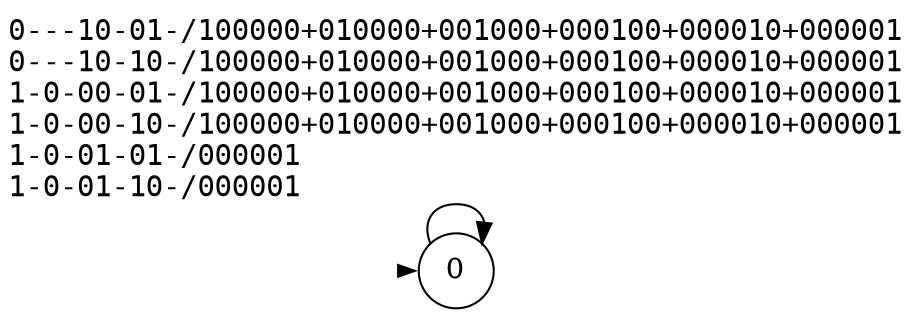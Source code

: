 digraph""{graph[rankdir=LR,ranksep=0.8,nodesep=0.2];node[shape=circle];edge[fontname=mono];init[shape=point,style=invis];0[label="0"];init->0[penwidth=0,tooltip="initialstate"];0->0[label="0---10-01-/100000+010000+001000+000100+000010+000001\l0---10-10-/100000+010000+001000+000100+000010+000001\l1-0-00-01-/100000+010000+001000+000100+000010+000001\l1-0-00-10-/100000+010000+001000+000100+000010+000001\l1-0-01-01-/000001\l1-0-01-10-/000001\l",labeltooltip="&#172;warehouse&#8743;shop&#8743;&#172;fire_alarm&#8743;&#172;night&#8743;day/go_counter&#8743;&#172;go_back&#8743;&#172;go_charging_point&#8743;&#172;go_warehouse&#8743;&#172;go_entrace&#8743;&#172;go_safe_loc+&#172;go_counter&#8743;go_back&#8743;&#172;go_charging_point&#8743;&#172;go_warehouse&#8743;&#172;go_entrace&#8743;&#172;go_safe_loc+&#172;go_counter&#8743;&#172;go_back&#8743;go_charging_point&#8743;&#172;go_warehouse&#8743;&#172;go_entrace&#8743;&#172;go_safe_loc+&#172;go_counter&#8743;&#172;go_back&#8743;&#172;go_charging_point&#8743;go_warehouse&#8743;&#172;go_entrace&#8743;&#172;go_safe_loc+&#172;go_counter&#8743;&#172;go_back&#8743;&#172;go_charging_point&#8743;&#172;go_warehouse&#8743;go_entrace&#8743;&#172;go_safe_loc+&#172;go_counter&#8743;&#172;go_back&#8743;&#172;go_charging_point&#8743;&#172;go_warehouse&#8743;&#172;go_entrace&#8743;go_safe_loc&#10;&#172;warehouse&#8743;shop&#8743;&#172;fire_alarm&#8743;night&#8743;&#172;day/go_counter&#8743;&#172;go_back&#8743;&#172;go_charging_point&#8743;&#172;go_warehouse&#8743;&#172;go_entrace&#8743;&#172;go_safe_loc+&#172;go_counter&#8743;go_back&#8743;&#172;go_charging_point&#8743;&#172;go_warehouse&#8743;&#172;go_entrace&#8743;&#172;go_safe_loc+&#172;go_counter&#8743;&#172;go_back&#8743;go_charging_point&#8743;&#172;go_warehouse&#8743;&#172;go_entrace&#8743;&#172;go_safe_loc+&#172;go_counter&#8743;&#172;go_back&#8743;&#172;go_charging_point&#8743;go_warehouse&#8743;&#172;go_entrace&#8743;&#172;go_safe_loc+&#172;go_counter&#8743;&#172;go_back&#8743;&#172;go_charging_point&#8743;&#172;go_warehouse&#8743;go_entrace&#8743;&#172;go_safe_loc+&#172;go_counter&#8743;&#172;go_back&#8743;&#172;go_charging_point&#8743;&#172;go_warehouse&#8743;&#172;go_entrace&#8743;go_safe_loc&#10;warehouse&#8743;&#172;entrance&#8743;&#172;shop&#8743;&#172;fire_alarm&#8743;&#172;night&#8743;day/go_counter&#8743;&#172;go_back&#8743;&#172;go_charging_point&#8743;&#172;go_warehouse&#8743;&#172;go_entrace&#8743;&#172;go_safe_loc+&#172;go_counter&#8743;go_back&#8743;&#172;go_charging_point&#8743;&#172;go_warehouse&#8743;&#172;go_entrace&#8743;&#172;go_safe_loc+&#172;go_counter&#8743;&#172;go_back&#8743;go_charging_point&#8743;&#172;go_warehouse&#8743;&#172;go_entrace&#8743;&#172;go_safe_loc+&#172;go_counter&#8743;&#172;go_back&#8743;&#172;go_charging_point&#8743;go_warehouse&#8743;&#172;go_entrace&#8743;&#172;go_safe_loc+&#172;go_counter&#8743;&#172;go_back&#8743;&#172;go_charging_point&#8743;&#172;go_warehouse&#8743;go_entrace&#8743;&#172;go_safe_loc+&#172;go_counter&#8743;&#172;go_back&#8743;&#172;go_charging_point&#8743;&#172;go_warehouse&#8743;&#172;go_entrace&#8743;go_safe_loc&#10;warehouse&#8743;&#172;entrance&#8743;&#172;shop&#8743;&#172;fire_alarm&#8743;night&#8743;&#172;day/go_counter&#8743;&#172;go_back&#8743;&#172;go_charging_point&#8743;&#172;go_warehouse&#8743;&#172;go_entrace&#8743;&#172;go_safe_loc+&#172;go_counter&#8743;go_back&#8743;&#172;go_charging_point&#8743;&#172;go_warehouse&#8743;&#172;go_entrace&#8743;&#172;go_safe_loc+&#172;go_counter&#8743;&#172;go_back&#8743;go_charging_point&#8743;&#172;go_warehouse&#8743;&#172;go_entrace&#8743;&#172;go_safe_loc+&#172;go_counter&#8743;&#172;go_back&#8743;&#172;go_charging_point&#8743;go_warehouse&#8743;&#172;go_entrace&#8743;&#172;go_safe_loc+&#172;go_counter&#8743;&#172;go_back&#8743;&#172;go_charging_point&#8743;&#172;go_warehouse&#8743;go_entrace&#8743;&#172;go_safe_loc+&#172;go_counter&#8743;&#172;go_back&#8743;&#172;go_charging_point&#8743;&#172;go_warehouse&#8743;&#172;go_entrace&#8743;go_safe_loc&#10;warehouse&#8743;&#172;entrance&#8743;&#172;shop&#8743;fire_alarm&#8743;&#172;night&#8743;day/&#172;go_counter&#8743;&#172;go_back&#8743;&#172;go_charging_point&#8743;&#172;go_warehouse&#8743;&#172;go_entrace&#8743;go_safe_loc&#10;warehouse&#8743;&#172;entrance&#8743;&#172;shop&#8743;fire_alarm&#8743;night&#8743;&#172;day/&#172;go_counter&#8743;&#172;go_back&#8743;&#172;go_charging_point&#8743;&#172;go_warehouse&#8743;&#172;go_entrace&#8743;go_safe_loc&#10;"];}